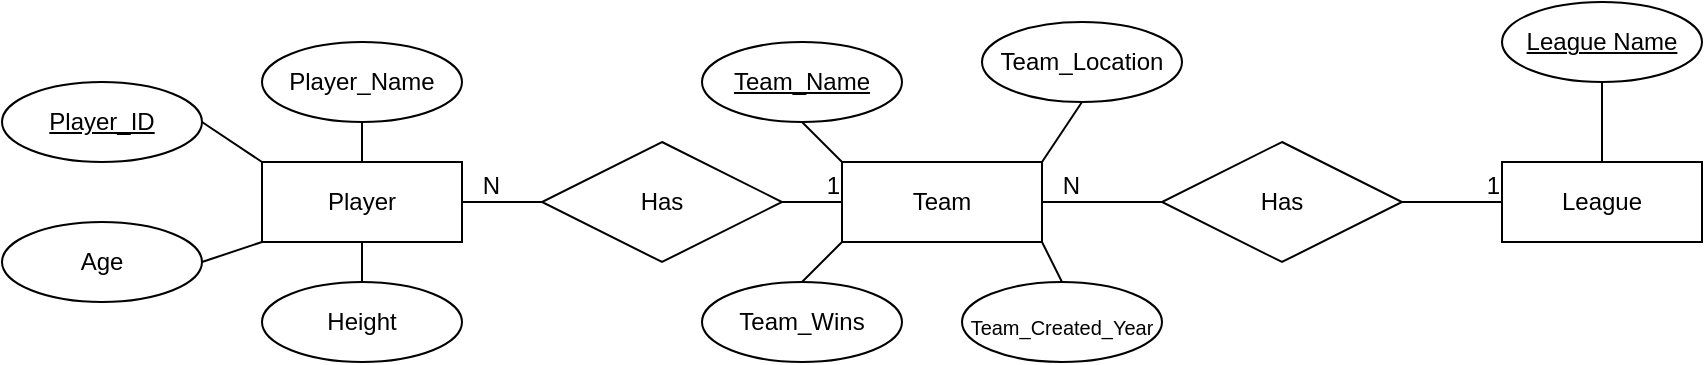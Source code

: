<mxfile version="24.0.7" type="github">
  <diagram name="Page-1" id="F_IIuRu0TYrTivQQI0Uh">
    <mxGraphModel dx="1457" dy="722" grid="1" gridSize="10" guides="1" tooltips="1" connect="1" arrows="1" fold="1" page="1" pageScale="1" pageWidth="2339" pageHeight="3300" math="0" shadow="0">
      <root>
        <mxCell id="0" />
        <mxCell id="1" parent="0" />
        <mxCell id="5Dsv94YExHufdIJBwyKu-4" value="Player" style="whiteSpace=wrap;html=1;align=center;rounded=0;" vertex="1" parent="1">
          <mxGeometry x="310" y="380" width="100" height="40" as="geometry" />
        </mxCell>
        <mxCell id="5Dsv94YExHufdIJBwyKu-5" value="Team" style="whiteSpace=wrap;html=1;align=center;rounded=0;" vertex="1" parent="1">
          <mxGeometry x="600" y="380" width="100" height="40" as="geometry" />
        </mxCell>
        <mxCell id="5Dsv94YExHufdIJBwyKu-6" value="League" style="whiteSpace=wrap;html=1;align=center;rounded=0;" vertex="1" parent="1">
          <mxGeometry x="930" y="380" width="100" height="40" as="geometry" />
        </mxCell>
        <mxCell id="5Dsv94YExHufdIJBwyKu-7" value="Has" style="shape=rhombus;perimeter=rhombusPerimeter;whiteSpace=wrap;html=1;align=center;rounded=0;" vertex="1" parent="1">
          <mxGeometry x="450" y="370" width="120" height="60" as="geometry" />
        </mxCell>
        <mxCell id="5Dsv94YExHufdIJBwyKu-8" value="Has" style="shape=rhombus;perimeter=rhombusPerimeter;whiteSpace=wrap;html=1;align=center;rounded=0;" vertex="1" parent="1">
          <mxGeometry x="760" y="370" width="120" height="60" as="geometry" />
        </mxCell>
        <mxCell id="5Dsv94YExHufdIJBwyKu-13" value="" style="endArrow=none;html=1;rounded=0;exitX=0;exitY=0.5;exitDx=0;exitDy=0;" edge="1" parent="1" source="5Dsv94YExHufdIJBwyKu-7">
          <mxGeometry relative="1" as="geometry">
            <mxPoint x="380" y="430" as="sourcePoint" />
            <mxPoint x="410" y="400" as="targetPoint" />
          </mxGeometry>
        </mxCell>
        <mxCell id="5Dsv94YExHufdIJBwyKu-14" value="N" style="resizable=0;html=1;whiteSpace=wrap;align=right;verticalAlign=bottom;rounded=0;" connectable="0" vertex="1" parent="5Dsv94YExHufdIJBwyKu-13">
          <mxGeometry x="1" relative="1" as="geometry">
            <mxPoint x="20" as="offset" />
          </mxGeometry>
        </mxCell>
        <mxCell id="5Dsv94YExHufdIJBwyKu-15" value="" style="endArrow=none;html=1;rounded=0;exitX=1;exitY=0.5;exitDx=0;exitDy=0;entryX=0;entryY=0.5;entryDx=0;entryDy=0;" edge="1" parent="1" source="5Dsv94YExHufdIJBwyKu-7" target="5Dsv94YExHufdIJBwyKu-5">
          <mxGeometry relative="1" as="geometry">
            <mxPoint x="380" y="430" as="sourcePoint" />
            <mxPoint x="540" y="430" as="targetPoint" />
          </mxGeometry>
        </mxCell>
        <mxCell id="5Dsv94YExHufdIJBwyKu-16" value="1" style="resizable=0;html=1;whiteSpace=wrap;align=right;verticalAlign=bottom;rounded=0;" connectable="0" vertex="1" parent="5Dsv94YExHufdIJBwyKu-15">
          <mxGeometry x="1" relative="1" as="geometry" />
        </mxCell>
        <mxCell id="5Dsv94YExHufdIJBwyKu-17" value="" style="endArrow=none;html=1;rounded=0;exitX=0;exitY=0.5;exitDx=0;exitDy=0;entryX=1;entryY=0.5;entryDx=0;entryDy=0;" edge="1" parent="1" source="5Dsv94YExHufdIJBwyKu-8" target="5Dsv94YExHufdIJBwyKu-5">
          <mxGeometry relative="1" as="geometry">
            <mxPoint x="466" y="412" as="sourcePoint" />
            <mxPoint x="420" y="410" as="targetPoint" />
          </mxGeometry>
        </mxCell>
        <mxCell id="5Dsv94YExHufdIJBwyKu-18" value="N" style="resizable=0;html=1;whiteSpace=wrap;align=right;verticalAlign=bottom;rounded=0;" connectable="0" vertex="1" parent="5Dsv94YExHufdIJBwyKu-17">
          <mxGeometry x="1" relative="1" as="geometry">
            <mxPoint x="20" as="offset" />
          </mxGeometry>
        </mxCell>
        <mxCell id="5Dsv94YExHufdIJBwyKu-19" value="" style="endArrow=none;html=1;rounded=0;exitX=1;exitY=0.5;exitDx=0;exitDy=0;entryX=0;entryY=0.5;entryDx=0;entryDy=0;" edge="1" parent="1" source="5Dsv94YExHufdIJBwyKu-8" target="5Dsv94YExHufdIJBwyKu-6">
          <mxGeometry relative="1" as="geometry">
            <mxPoint x="510" y="420" as="sourcePoint" />
            <mxPoint x="670" y="420" as="targetPoint" />
          </mxGeometry>
        </mxCell>
        <mxCell id="5Dsv94YExHufdIJBwyKu-20" value="1" style="resizable=0;html=1;whiteSpace=wrap;align=right;verticalAlign=bottom;rounded=0;" connectable="0" vertex="1" parent="5Dsv94YExHufdIJBwyKu-19">
          <mxGeometry x="1" relative="1" as="geometry" />
        </mxCell>
        <mxCell id="5Dsv94YExHufdIJBwyKu-21" value="Player_Name" style="ellipse;whiteSpace=wrap;html=1;align=center;rounded=0;" vertex="1" parent="1">
          <mxGeometry x="310" y="320" width="100" height="40" as="geometry" />
        </mxCell>
        <mxCell id="5Dsv94YExHufdIJBwyKu-22" value="Player_ID" style="ellipse;whiteSpace=wrap;html=1;align=center;fontStyle=4;rounded=0;" vertex="1" parent="1">
          <mxGeometry x="180" y="340" width="100" height="40" as="geometry" />
        </mxCell>
        <mxCell id="5Dsv94YExHufdIJBwyKu-24" value="Age" style="ellipse;whiteSpace=wrap;html=1;align=center;rounded=0;" vertex="1" parent="1">
          <mxGeometry x="180" y="410" width="100" height="40" as="geometry" />
        </mxCell>
        <mxCell id="5Dsv94YExHufdIJBwyKu-25" value="Height" style="ellipse;whiteSpace=wrap;html=1;align=center;rounded=0;" vertex="1" parent="1">
          <mxGeometry x="310" y="440" width="100" height="40" as="geometry" />
        </mxCell>
        <mxCell id="5Dsv94YExHufdIJBwyKu-28" value="" style="endArrow=none;html=1;rounded=0;exitX=1;exitY=0.5;exitDx=0;exitDy=0;entryX=0;entryY=1;entryDx=0;entryDy=0;" edge="1" parent="1" source="5Dsv94YExHufdIJBwyKu-24" target="5Dsv94YExHufdIJBwyKu-4">
          <mxGeometry relative="1" as="geometry">
            <mxPoint x="250" y="440" as="sourcePoint" />
            <mxPoint x="410" y="440" as="targetPoint" />
          </mxGeometry>
        </mxCell>
        <mxCell id="5Dsv94YExHufdIJBwyKu-29" value="" style="endArrow=none;html=1;rounded=0;entryX=0.5;entryY=1;entryDx=0;entryDy=0;exitX=0.5;exitY=0;exitDx=0;exitDy=0;" edge="1" parent="1" source="5Dsv94YExHufdIJBwyKu-25" target="5Dsv94YExHufdIJBwyKu-4">
          <mxGeometry relative="1" as="geometry">
            <mxPoint x="350" y="440" as="sourcePoint" />
            <mxPoint x="510" y="440" as="targetPoint" />
          </mxGeometry>
        </mxCell>
        <mxCell id="5Dsv94YExHufdIJBwyKu-31" value="" style="endArrow=none;html=1;rounded=0;exitX=1;exitY=0.5;exitDx=0;exitDy=0;entryX=0;entryY=0;entryDx=0;entryDy=0;" edge="1" parent="1" source="5Dsv94YExHufdIJBwyKu-22" target="5Dsv94YExHufdIJBwyKu-4">
          <mxGeometry relative="1" as="geometry">
            <mxPoint x="250" y="440" as="sourcePoint" />
            <mxPoint x="410" y="440" as="targetPoint" />
          </mxGeometry>
        </mxCell>
        <mxCell id="5Dsv94YExHufdIJBwyKu-32" value="" style="endArrow=none;html=1;rounded=0;exitX=0.5;exitY=1;exitDx=0;exitDy=0;entryX=0.5;entryY=0;entryDx=0;entryDy=0;" edge="1" parent="1" source="5Dsv94YExHufdIJBwyKu-21" target="5Dsv94YExHufdIJBwyKu-4">
          <mxGeometry relative="1" as="geometry">
            <mxPoint x="250" y="440" as="sourcePoint" />
            <mxPoint x="410" y="440" as="targetPoint" />
          </mxGeometry>
        </mxCell>
        <mxCell id="5Dsv94YExHufdIJBwyKu-34" value="Team_Name" style="ellipse;whiteSpace=wrap;html=1;align=center;fontStyle=4;rounded=0;" vertex="1" parent="1">
          <mxGeometry x="530" y="320" width="100" height="40" as="geometry" />
        </mxCell>
        <mxCell id="5Dsv94YExHufdIJBwyKu-35" value="Team_Wins" style="ellipse;whiteSpace=wrap;html=1;align=center;rounded=0;" vertex="1" parent="1">
          <mxGeometry x="530" y="440" width="100" height="40" as="geometry" />
        </mxCell>
        <mxCell id="5Dsv94YExHufdIJBwyKu-36" value="Team_Location" style="ellipse;whiteSpace=wrap;html=1;align=center;rounded=0;" vertex="1" parent="1">
          <mxGeometry x="670" y="310" width="100" height="40" as="geometry" />
        </mxCell>
        <mxCell id="5Dsv94YExHufdIJBwyKu-37" value="League Name" style="ellipse;whiteSpace=wrap;html=1;align=center;fontStyle=4;rounded=0;" vertex="1" parent="1">
          <mxGeometry x="930" y="300" width="100" height="40" as="geometry" />
        </mxCell>
        <mxCell id="5Dsv94YExHufdIJBwyKu-40" value="&lt;sub&gt;Team_Created_Year&lt;/sub&gt;" style="ellipse;whiteSpace=wrap;html=1;align=center;" vertex="1" parent="1">
          <mxGeometry x="660" y="440" width="100" height="40" as="geometry" />
        </mxCell>
        <mxCell id="5Dsv94YExHufdIJBwyKu-41" value="" style="endArrow=none;html=1;rounded=0;exitX=0.5;exitY=1;exitDx=0;exitDy=0;entryX=0;entryY=0;entryDx=0;entryDy=0;" edge="1" parent="1" source="5Dsv94YExHufdIJBwyKu-34" target="5Dsv94YExHufdIJBwyKu-5">
          <mxGeometry relative="1" as="geometry">
            <mxPoint x="540" y="500" as="sourcePoint" />
            <mxPoint x="700" y="500" as="targetPoint" />
          </mxGeometry>
        </mxCell>
        <mxCell id="5Dsv94YExHufdIJBwyKu-44" value="" style="endArrow=none;html=1;rounded=0;exitX=0.5;exitY=1;exitDx=0;exitDy=0;entryX=1;entryY=0;entryDx=0;entryDy=0;" edge="1" parent="1" source="5Dsv94YExHufdIJBwyKu-36" target="5Dsv94YExHufdIJBwyKu-5">
          <mxGeometry relative="1" as="geometry">
            <mxPoint x="700" y="370" as="sourcePoint" />
            <mxPoint x="860" y="370" as="targetPoint" />
          </mxGeometry>
        </mxCell>
        <mxCell id="5Dsv94YExHufdIJBwyKu-47" value="" style="endArrow=none;html=1;rounded=0;entryX=0.5;entryY=0;entryDx=0;entryDy=0;exitX=0;exitY=1;exitDx=0;exitDy=0;" edge="1" parent="1" source="5Dsv94YExHufdIJBwyKu-5" target="5Dsv94YExHufdIJBwyKu-35">
          <mxGeometry relative="1" as="geometry">
            <mxPoint x="600" y="420" as="sourcePoint" />
            <mxPoint x="760" y="420" as="targetPoint" />
          </mxGeometry>
        </mxCell>
        <mxCell id="5Dsv94YExHufdIJBwyKu-48" value="" style="endArrow=none;html=1;rounded=0;entryX=0.5;entryY=0;entryDx=0;entryDy=0;exitX=1;exitY=1;exitDx=0;exitDy=0;" edge="1" parent="1" source="5Dsv94YExHufdIJBwyKu-5" target="5Dsv94YExHufdIJBwyKu-40">
          <mxGeometry relative="1" as="geometry">
            <mxPoint x="610" y="430" as="sourcePoint" />
            <mxPoint x="590" y="450" as="targetPoint" />
          </mxGeometry>
        </mxCell>
        <mxCell id="5Dsv94YExHufdIJBwyKu-49" value="" style="endArrow=none;html=1;rounded=0;exitX=0.5;exitY=1;exitDx=0;exitDy=0;entryX=0.5;entryY=0;entryDx=0;entryDy=0;" edge="1" parent="1" source="5Dsv94YExHufdIJBwyKu-37" target="5Dsv94YExHufdIJBwyKu-6">
          <mxGeometry relative="1" as="geometry">
            <mxPoint x="540" y="500" as="sourcePoint" />
            <mxPoint x="700" y="500" as="targetPoint" />
          </mxGeometry>
        </mxCell>
      </root>
    </mxGraphModel>
  </diagram>
</mxfile>
